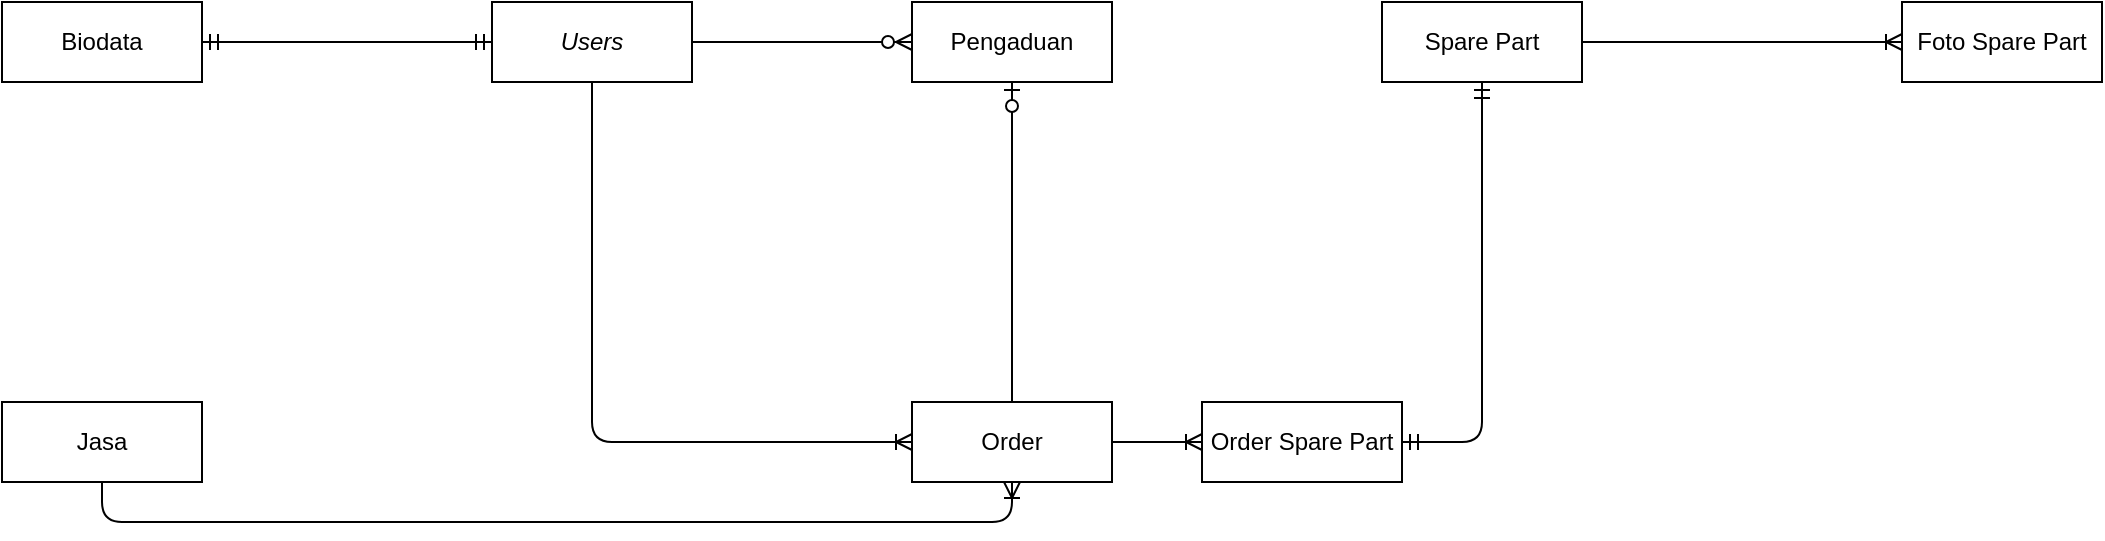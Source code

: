 <mxfile version="14.7.2" type="device"><diagram id="PpiQ6QRc4VldHdqMGzoZ" name="Page-1"><mxGraphModel dx="1038" dy="579" grid="1" gridSize="10" guides="1" tooltips="1" connect="1" arrows="1" fold="1" page="1" pageScale="1" pageWidth="1100" pageHeight="850" math="0" shadow="0"><root><mxCell id="0"/><mxCell id="1" parent="0"/><mxCell id="RsYpSMbqqjzX9BeEVA4e-1" value="&lt;i&gt;Users&lt;/i&gt;" style="whiteSpace=wrap;html=1;align=center;" parent="1" vertex="1"><mxGeometry x="270" y="305" width="100" height="40" as="geometry"/></mxCell><mxCell id="RsYpSMbqqjzX9BeEVA4e-2" value="Biodata" style="whiteSpace=wrap;html=1;align=center;" parent="1" vertex="1"><mxGeometry x="25" y="305" width="100" height="40" as="geometry"/></mxCell><mxCell id="RsYpSMbqqjzX9BeEVA4e-3" value="" style="edgeStyle=entityRelationEdgeStyle;fontSize=12;html=1;endArrow=ERmandOne;startArrow=ERmandOne;exitX=1;exitY=0.5;exitDx=0;exitDy=0;entryX=0;entryY=0.5;entryDx=0;entryDy=0;" parent="1" source="RsYpSMbqqjzX9BeEVA4e-2" target="RsYpSMbqqjzX9BeEVA4e-1" edge="1"><mxGeometry width="100" height="100" relative="1" as="geometry"><mxPoint x="440" y="555" as="sourcePoint"/><mxPoint x="540" y="455" as="targetPoint"/></mxGeometry></mxCell><mxCell id="RsYpSMbqqjzX9BeEVA4e-4" value="Spare Part" style="whiteSpace=wrap;html=1;align=center;" parent="1" vertex="1"><mxGeometry x="715" y="305" width="100" height="40" as="geometry"/></mxCell><mxCell id="RsYpSMbqqjzX9BeEVA4e-5" value="Foto Spare Part" style="whiteSpace=wrap;html=1;align=center;" parent="1" vertex="1"><mxGeometry x="975" y="305" width="100" height="40" as="geometry"/></mxCell><mxCell id="RsYpSMbqqjzX9BeEVA4e-7" value="" style="edgeStyle=entityRelationEdgeStyle;fontSize=12;html=1;endArrow=ERoneToMany;entryX=0;entryY=0.5;entryDx=0;entryDy=0;exitX=1;exitY=0.5;exitDx=0;exitDy=0;" parent="1" source="RsYpSMbqqjzX9BeEVA4e-4" target="RsYpSMbqqjzX9BeEVA4e-5" edge="1"><mxGeometry width="100" height="100" relative="1" as="geometry"><mxPoint x="605" y="555" as="sourcePoint"/><mxPoint x="705" y="455" as="targetPoint"/></mxGeometry></mxCell><mxCell id="RsYpSMbqqjzX9BeEVA4e-8" value="Order" style="whiteSpace=wrap;html=1;align=center;" parent="1" vertex="1"><mxGeometry x="480" y="505" width="100" height="40" as="geometry"/></mxCell><mxCell id="RsYpSMbqqjzX9BeEVA4e-9" value="" style="edgeStyle=orthogonalEdgeStyle;fontSize=12;html=1;endArrow=ERoneToMany;entryX=0;entryY=0.5;entryDx=0;entryDy=0;exitX=0.5;exitY=1;exitDx=0;exitDy=0;" parent="1" source="RsYpSMbqqjzX9BeEVA4e-1" target="RsYpSMbqqjzX9BeEVA4e-8" edge="1"><mxGeometry width="100" height="100" relative="1" as="geometry"><mxPoint x="375" y="385" as="sourcePoint"/><mxPoint x="595" y="455" as="targetPoint"/><Array as="points"><mxPoint x="320" y="525"/></Array></mxGeometry></mxCell><mxCell id="RsYpSMbqqjzX9BeEVA4e-11" value="Order Spare Part" style="whiteSpace=wrap;html=1;align=center;" parent="1" vertex="1"><mxGeometry x="625" y="505" width="100" height="40" as="geometry"/></mxCell><mxCell id="RsYpSMbqqjzX9BeEVA4e-13" value="" style="edgeStyle=orthogonalEdgeStyle;fontSize=12;html=1;endArrow=ERmandOne;startArrow=ERmandOne;entryX=0.5;entryY=1;entryDx=0;entryDy=0;exitX=1;exitY=0.5;exitDx=0;exitDy=0;" parent="1" source="RsYpSMbqqjzX9BeEVA4e-11" target="RsYpSMbqqjzX9BeEVA4e-4" edge="1"><mxGeometry width="100" height="100" relative="1" as="geometry"><mxPoint x="515" y="565" as="sourcePoint"/><mxPoint x="615" y="465" as="targetPoint"/></mxGeometry></mxCell><mxCell id="RsYpSMbqqjzX9BeEVA4e-14" value="" style="edgeStyle=entityRelationEdgeStyle;fontSize=12;html=1;endArrow=ERoneToMany;entryX=0;entryY=0.5;entryDx=0;entryDy=0;exitX=1;exitY=0.5;exitDx=0;exitDy=0;" parent="1" source="RsYpSMbqqjzX9BeEVA4e-8" target="RsYpSMbqqjzX9BeEVA4e-11" edge="1"><mxGeometry width="100" height="100" relative="1" as="geometry"><mxPoint x="485" y="595" as="sourcePoint"/><mxPoint x="585" y="495" as="targetPoint"/></mxGeometry></mxCell><mxCell id="RsYpSMbqqjzX9BeEVA4e-15" value="Pengaduan" style="whiteSpace=wrap;html=1;align=center;" parent="1" vertex="1"><mxGeometry x="480" y="305" width="100" height="40" as="geometry"/></mxCell><mxCell id="VH3D-vHq2KBlGX2WWiYj-4" style="edgeStyle=orthogonalEdgeStyle;rounded=1;orthogonalLoop=1;jettySize=auto;html=1;entryX=0.5;entryY=1;entryDx=0;entryDy=0;endArrow=ERoneToMany;endFill=0;startArrow=none;startFill=0;" edge="1" parent="1" source="RsYpSMbqqjzX9BeEVA4e-17" target="RsYpSMbqqjzX9BeEVA4e-8"><mxGeometry relative="1" as="geometry"><Array as="points"><mxPoint x="75" y="565"/><mxPoint x="530" y="565"/></Array></mxGeometry></mxCell><mxCell id="RsYpSMbqqjzX9BeEVA4e-17" value="Jasa" style="whiteSpace=wrap;html=1;align=center;" parent="1" vertex="1"><mxGeometry x="25" y="505" width="100" height="40" as="geometry"/></mxCell><mxCell id="7LMJ-dFJrlAtLFxvZHhC-1" value="" style="edgeStyle=entityRelationEdgeStyle;fontSize=12;html=1;endArrow=ERzeroToMany;endFill=1;exitX=1;exitY=0.5;exitDx=0;exitDy=0;entryX=0;entryY=0.5;entryDx=0;entryDy=0;" parent="1" source="RsYpSMbqqjzX9BeEVA4e-1" target="RsYpSMbqqjzX9BeEVA4e-15" edge="1"><mxGeometry width="100" height="100" relative="1" as="geometry"><mxPoint x="425" y="450" as="sourcePoint"/><mxPoint x="525" y="350" as="targetPoint"/></mxGeometry></mxCell><mxCell id="7LMJ-dFJrlAtLFxvZHhC-3" value="" style="edgeStyle=orthogonalEdgeStyle;fontSize=12;html=1;endArrow=ERzeroToOne;endFill=1;exitX=0.5;exitY=0;exitDx=0;exitDy=0;entryX=0.5;entryY=1;entryDx=0;entryDy=0;" parent="1" source="RsYpSMbqqjzX9BeEVA4e-8" target="RsYpSMbqqjzX9BeEVA4e-15" edge="1"><mxGeometry width="100" height="100" relative="1" as="geometry"><mxPoint x="450" y="420" as="sourcePoint"/><mxPoint x="550" y="320" as="targetPoint"/></mxGeometry></mxCell></root></mxGraphModel></diagram></mxfile>